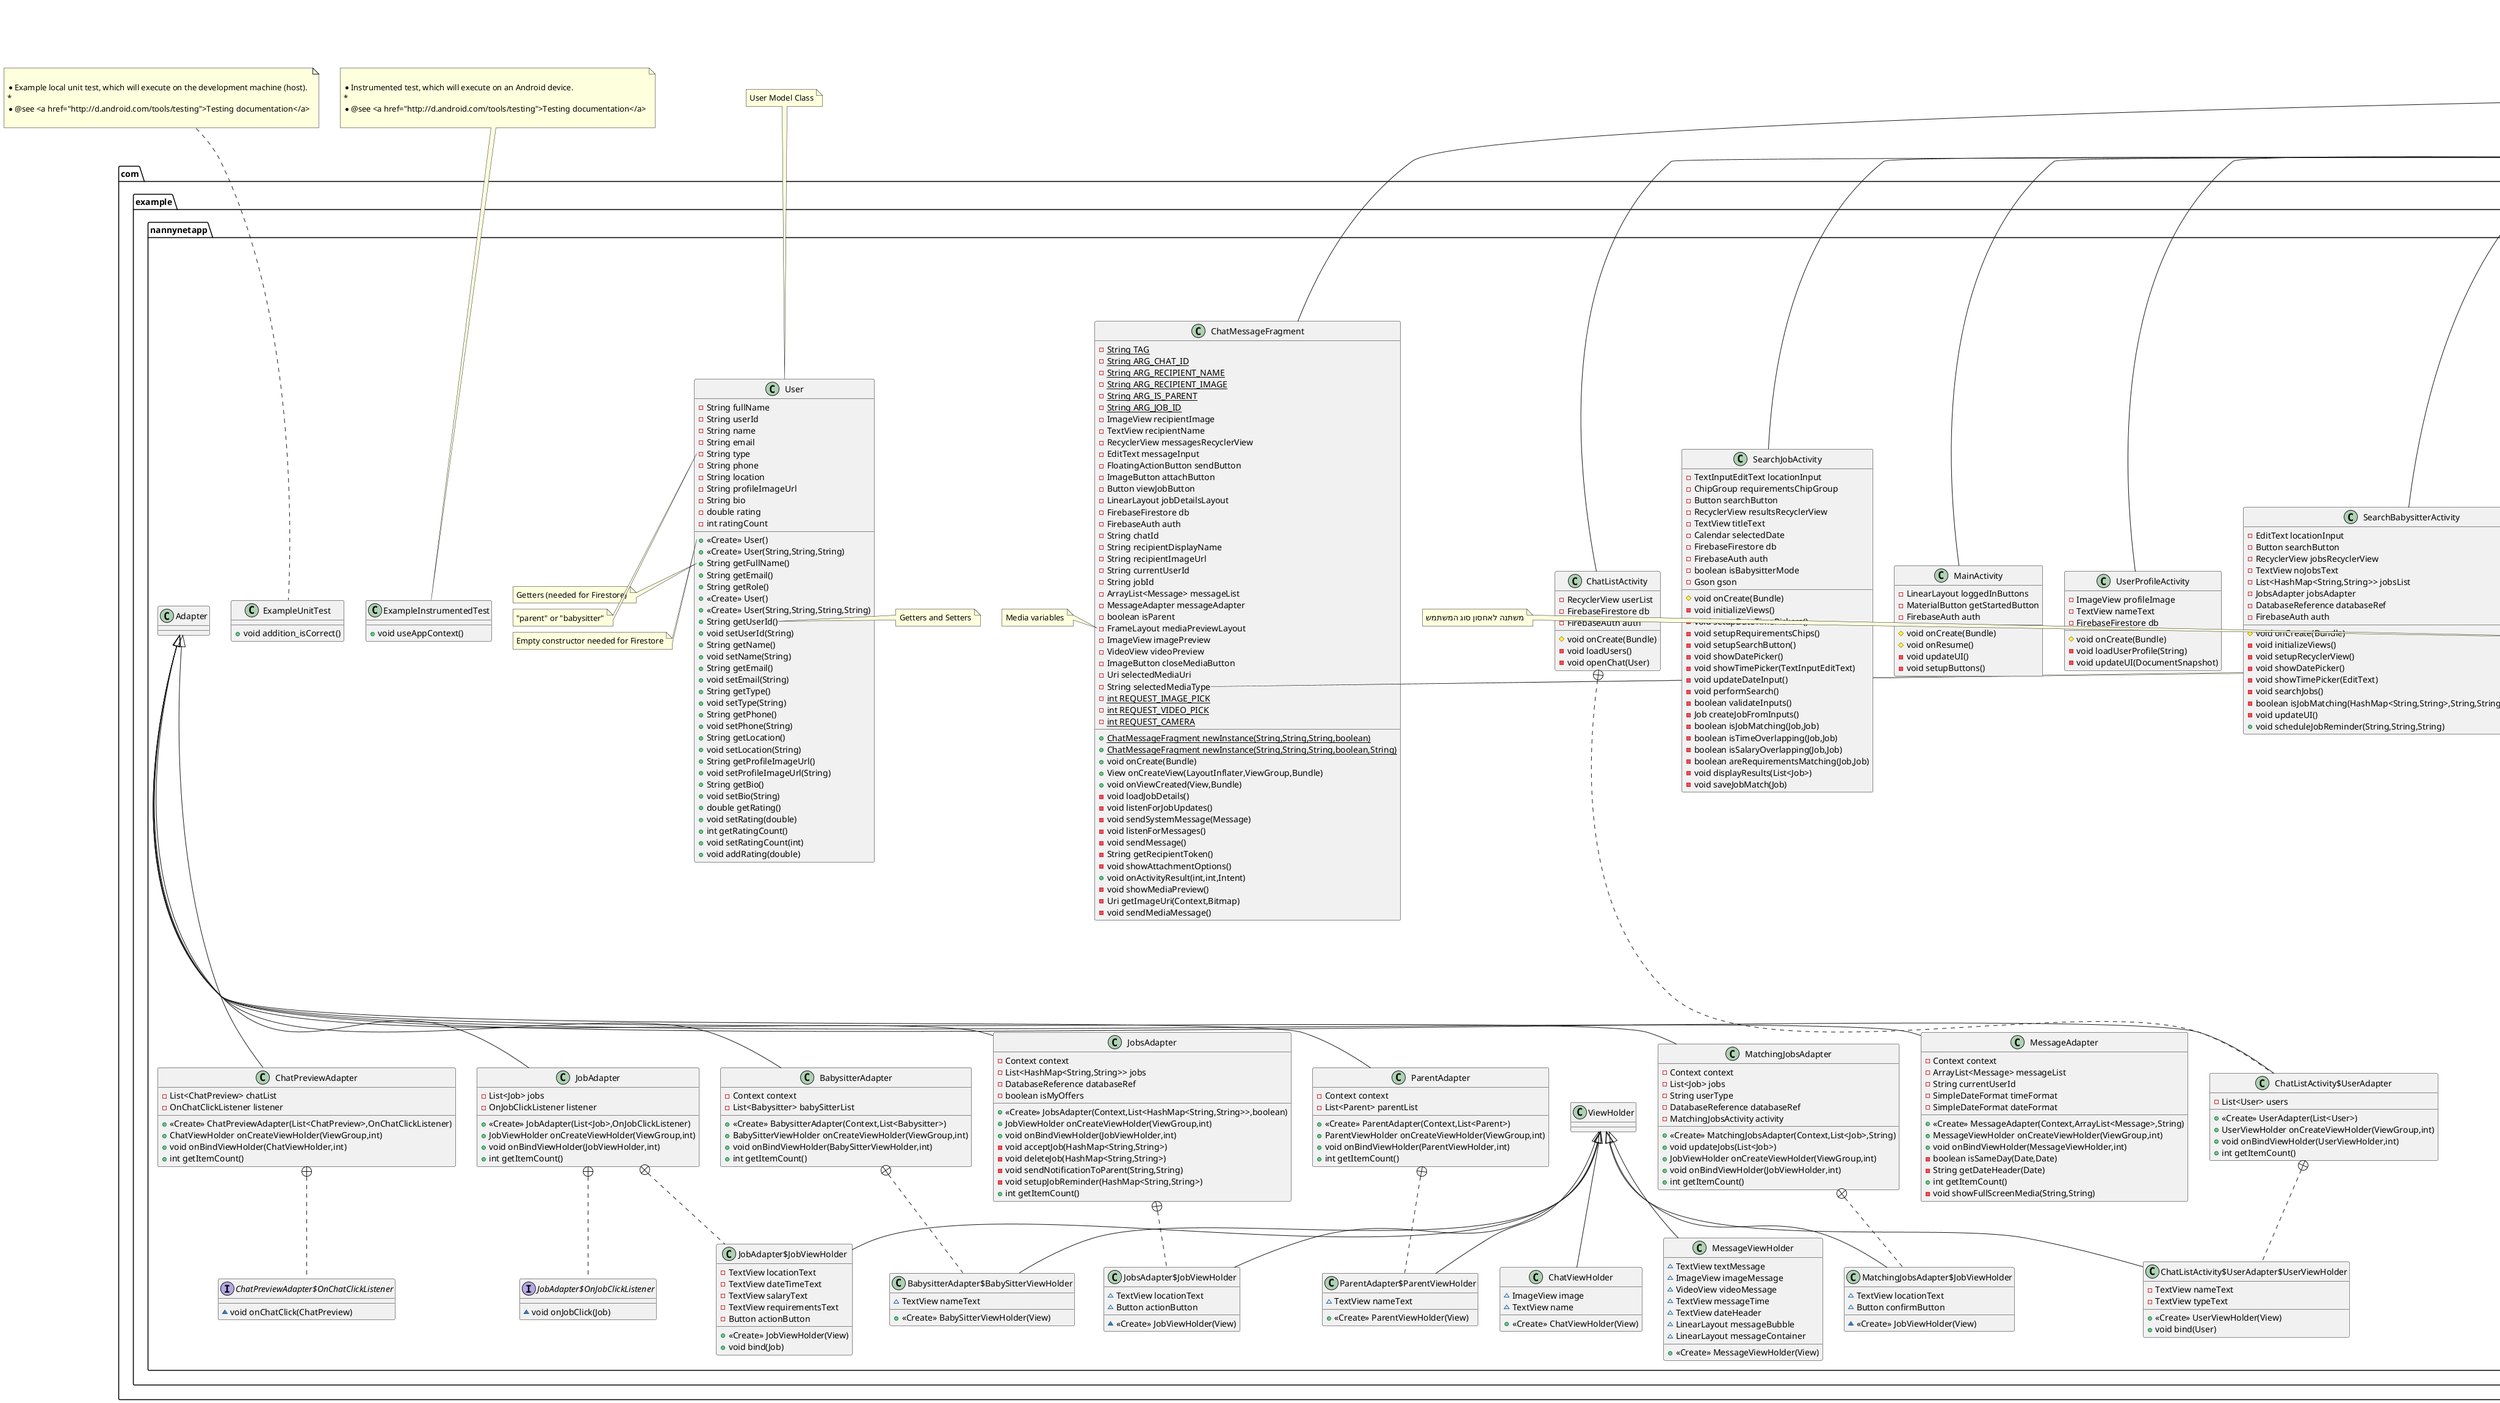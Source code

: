 @startuml
class com.example.nannynetapp.Parent {
- String fullName
- String location
- String date
- String startTime
- String endTime
- String phoneNumber
+ <<Create>> Parent()
+ <<Create>> Parent(String,String,String,String,String,String)
+ String getFullName()
+ String getLocation()
+ String getDate()
+ String getStartTime()
+ String getEndTime()
+ String getPhoneNumber()
}


class com.example.nannynetapp.MessageViewHolder {
~ TextView textMessage
~ ImageView imageMessage
~ VideoView videoMessage
~ TextView messageTime
~ TextView dateHeader
~ LinearLayout messageBubble
~ LinearLayout messageContainer
+ <<Create>> MessageViewHolder(View)
}


class com.example.nannynetapp.SettingsActivity {
- {static} int PICK_IMAGE_REQUEST
- {static} int CAMERA_REQUEST
- ImageView profileImage
- MaterialButton changeProfilePicBtn
- Switch notificationsSwitch
- FirebaseAuth auth
- DatabaseReference userDatabaseRef
- StorageReference storageRef
- Uri imageUri
# void onCreate(Bundle)
- void showImagePickerDialog()
# void onActivityResult(int,int,Intent)
- void uploadProfilePicture()
- void confirmDeleteAccount()
- void deleteAccount()
}


class com.example.nannynetapp.SearchParentActivity {
- EditText locationInput
- Button searchButton
- DatabaseReference databaseRef
# void onCreate(Bundle)
- void showDatePicker(EditText)
- void showTimePicker(EditText)
- void saveJobRequest()
}


class com.example.nannynetapp.ExampleUnitTest {
+ void addition_isCorrect()
}
note top of com.example.nannynetapp.ExampleUnitTest

 * Example local unit test, which will execute on the development machine (host).
 *
 * @see <a href="http://d.android.com/tools/testing">Testing documentation</a>
 
end note


class com.example.nannynetapp.ChatMessageFragment {
- {static} String TAG
- {static} String ARG_CHAT_ID
- {static} String ARG_RECIPIENT_NAME
- {static} String ARG_RECIPIENT_IMAGE
- {static} String ARG_IS_PARENT
- {static} String ARG_JOB_ID
- ImageView recipientImage
- TextView recipientName
- RecyclerView messagesRecyclerView
- EditText messageInput
- FloatingActionButton sendButton
- ImageButton attachButton
- Button viewJobButton
- LinearLayout jobDetailsLayout
- FirebaseFirestore db
- FirebaseAuth auth
- String chatId
- String recipientDisplayName
- String recipientImageUrl
- String currentUserId
- String jobId
- ArrayList<Message> messageList
- MessageAdapter messageAdapter
- boolean isParent
- FrameLayout mediaPreviewLayout
- ImageView imagePreview
- VideoView videoPreview
- ImageButton closeMediaButton
- Uri selectedMediaUri
- String selectedMediaType
- {static} int REQUEST_IMAGE_PICK
- {static} int REQUEST_VIDEO_PICK
- {static} int REQUEST_CAMERA
+ {static} ChatMessageFragment newInstance(String,String,String,boolean)
+ {static} ChatMessageFragment newInstance(String,String,String,boolean,String)
+ void onCreate(Bundle)
+ View onCreateView(LayoutInflater,ViewGroup,Bundle)
+ void onViewCreated(View,Bundle)
- void loadJobDetails()
- void listenForJobUpdates()
- void sendSystemMessage(Message)
- void listenForMessages()
- void sendMessage()
- String getRecipientToken()
- void showAttachmentOptions()
+ void onActivityResult(int,int,Intent)
- void showMediaPreview()
- Uri getImageUri(Context,Bitmap)
- void sendMediaMessage()
}
note left of com.example.nannynetapp.ChatMessageFragment::mediaPreviewLayout
 Media variables
end note
note right of com.example.nannynetapp.ChatMessageFragment::selectedMediaType
 "image" / "video"
end note


class com.example.nannynetapp.BabysitterAdapter {
- Context context
- List<Babysitter> babySitterList
+ <<Create>> BabysitterAdapter(Context,List<Babysitter>)
+ BabySitterViewHolder onCreateViewHolder(ViewGroup,int)
+ void onBindViewHolder(BabySitterViewHolder,int)
+ int getItemCount()
}


class com.example.nannynetapp.BabysitterAdapter$BabySitterViewHolder {
~ TextView nameText
+ <<Create>> BabySitterViewHolder(View)
}


class com.example.nannynetapp.Job {
- String jobId
- String parentId
- String location
- String date
- String startTime
- String endTime
- long startTimeMillis
- String status
- String babySitterId
- boolean isParentApproved
- boolean isBabysitterApproved
- String approvedBy
- String requirements
- double minHourlyRate
- double maxHourlyRate
- boolean reminderSent
- String parentName
- String babysitterName
- boolean isBabysitterSearch
+ <<Create>> Job()
+ <<Create>> Job(Job)
+ <<Create>> Job(String,String,String,String,String,String,long,String,String,String,double,double,boolean)
+ String getJobId()
+ void setJobId(String)
+ String getParentId()
+ void setParentId(String)
+ String getLocation()
+ void setLocation(String)
+ String getDate()
+ void setDate(String)
+ String getStartTime()
+ void setStartTime(String)
+ String getEndTime()
+ void setEndTime(String)
+ long getStartTimeMillis()
+ void setStartTimeMillis(long)
+ String getStatus()
+ void setStatus(String)
+ String getBabySitterId()
+ void setBabySitterId(String)
+ boolean isParentApproved()
+ void setParentApproved(boolean)
+ boolean isBabysitterApproved()
+ void setBabysitterApproved(boolean)
+ String getApprovedBy()
+ void setApprovedBy(String)
+ String getRequirements()
+ void setRequirements(String)
+ double getMinHourlyRate()
+ void setMinHourlyRate(double)
+ double getMaxHourlyRate()
+ void setMaxHourlyRate(double)
+ boolean isReminderSent()
+ void setReminderSent(boolean)
+ String getParentName()
+ void setParentName(String)
+ String getBabysitterName()
+ void setBabysitterName(String)
+ boolean isBabysitterSearch()
+ void setBabysitterSearch(boolean)
+ boolean isFullyApproved()
+ String getSalaryRangeText()
}
note left of com.example.nannynetapp.Job::status
 "Pending", "Approved", "Completed"
end note
note right of com.example.nannynetapp.Job::requirements
 JSON string of requirements
end note
note left of com.example.nannynetapp.Job::isBabysitterSearch
 true if this is a babysitter searching for jobs
end note

note left of com.example.nannynetapp.Job::Job()
 ריקון קונסטרקטור נחוץ ל-Firebase
end note
note right of com.example.nannynetapp.Job::Job(Job)
 קונסטרקטור העתקה
end note
note left of com.example.nannynetapp.Job::Job(String,String,String,String,String,String,long,String,String,String,double,double,boolean)
 קונסטרקטור מלא
end note
note right of com.example.nannynetapp.Job::getJobId()
 GETTERS & SETTERS
end note

class com.example.nannynetapp.ChatFragment {
- {static} String TAG
- RecyclerView recyclerView
- Button startChatButton
- FirebaseFirestore db
- FirebaseAuth auth
- ChatPreviewAdapter adapter
- List<ChatPreview> chatList
- String userType
+ <<Create>> ChatFragment()
+ void onCreate(Bundle)
+ View onCreateView(LayoutInflater,ViewGroup,Bundle)
+ void onResume()
- void openChatFragment(ChatPreview)
- void loadChatList()
- boolean isValidChatPartner(String)
- String getOtherUserId(List<String>,String)
- void updateStartChatButtonVisibility()
- void openNewChatDialog()
- void showNoUsersFoundMessage(String)
- void showSelectionDialog(List<String>,Map<String,String>)
- void createNewChat(String,String)
}


class com.example.nannynetapp.MatchingJobsActivity {
- RecyclerView matchingJobsRecyclerView
- TextView noMatchesText
- DatabaseReference databaseRef
- FirebaseAuth auth
- String userType
- MatchingJobsAdapter adapter
- {static} String CHANNEL_ID
- {static} int NOTIFICATION_ID
# void onCreate(Bundle)
- void setupRecyclerView()
- void loadMatches()
- void loadMatchingBabysitters()
- void loadMatchingJobs()
- void updateUI(List<Job>)
- void createNotificationChannel()
+ void sendJobConfirmationNotification(String,String)
+ void scheduleJobReminder(String,long)
+ void approveJob(Job,boolean)
- void sendNotificationToUser(String,String,String)
}


class com.example.nannynetapp.ExampleInstrumentedTest {
+ void useAppContext()
}
note top of com.example.nannynetapp.ExampleInstrumentedTest

 * Instrumented test, which will execute on an Android device.
 *
 * @see <a href="http://d.android.com/tools/testing">Testing documentation</a>
 
end note


class com.example.nannynetapp.JobsAdapter {
- Context context
- List<HashMap<String,String>> jobs
- DatabaseReference databaseRef
- boolean isMyOffers
+ <<Create>> JobsAdapter(Context,List<HashMap<String,String>>,boolean)
+ JobViewHolder onCreateViewHolder(ViewGroup,int)
+ void onBindViewHolder(JobViewHolder,int)
- void acceptJob(HashMap<String,String>)
- void deleteJob(HashMap<String,String>)
- void sendNotificationToParent(String,String)
- void setupJobReminder(HashMap<String,String>)
+ int getItemCount()
}


class com.example.nannynetapp.JobsAdapter$JobViewHolder {
~ TextView locationText
~ Button actionButton
~ <<Create>> JobViewHolder(View)
}


class com.example.nannynetapp.ChatPreview {
+ String chatId
+ String displayName
+ String imageUrl
+ String lastMessage
+ Date lastMessageTime
+ <<Create>> ChatPreview()
+ <<Create>> ChatPreview(String,String,String)
+ <<Create>> ChatPreview(String,String,String,String,Date)
}


class com.example.nannynetapp.models.Message {
- String senderId
- String receiverId
- String messageText
- String imageUrl
- String timestamp
- String type
+ <<Create>> Message()
+ <<Create>> Message(String,String,String,String,String,String)
+ String getSenderId()
+ String getReceiverId()
+ String getMessageText()
+ String getImageUrl()
+ String getTimestamp()
+ String getType()
}
note left of com.example.nannynetapp.models.Message::type
 "text", "image", "videoCall"
end note


class com.example.nannynetapp.ParentAdapter {
- Context context
- List<Parent> parentList
+ <<Create>> ParentAdapter(Context,List<Parent>)
+ ParentViewHolder onCreateViewHolder(ViewGroup,int)
+ void onBindViewHolder(ParentViewHolder,int)
+ int getItemCount()
}


class com.example.nannynetapp.ParentAdapter$ParentViewHolder {
~ TextView nameText
+ <<Create>> ParentViewHolder(View)
}


class com.example.nannynetapp.SignUpActivity {
- TextInputEditText fullNameInput
- MaterialButton signUpButton
- RadioGroup roleGroup
- FirebaseAuth auth
- DatabaseReference databaseRef
# void onCreate(Bundle)
- void checkIfUserExists()
- void registerUser()
- void saveUserToDatabase(String,String,String,String)
}


class com.example.nannynetapp.User {
- String fullName
+ <<Create>> User()
+ <<Create>> User(String,String,String)
+ String getFullName()
+ String getEmail()
+ String getRole()
}
note top of com.example.nannynetapp.User
 User Model Class
end note


note left of com.example.nannynetapp.User::getFullName()
 Getters (needed for Firestore)
end note

class com.example.nannynetapp.ReminderReceiver {
+ void onReceive(Context,Intent)
}

class com.example.nannynetapp.SearchBabysitterActivity {
- EditText locationInput
- Button searchButton
- RecyclerView jobsRecyclerView
- TextView noJobsText
- List<HashMap<String,String>> jobsList
- JobsAdapter jobsAdapter
- DatabaseReference databaseRef
- FirebaseAuth auth
# void onCreate(Bundle)
- void initializeViews()
- void setupRecyclerView()
- void showDatePicker()
- void showTimePicker(EditText)
- void searchJobs()
- boolean isJobMatching(HashMap<String,String>,String,String,String,String)
- void updateUI()
+ void scheduleJobReminder(String,String,String)
}


class com.example.nannynetapp.ChatPreviewAdapter {
- List<ChatPreview> chatList
- OnChatClickListener listener
+ <<Create>> ChatPreviewAdapter(List<ChatPreview>,OnChatClickListener)
+ ChatViewHolder onCreateViewHolder(ViewGroup,int)
+ void onBindViewHolder(ChatViewHolder,int)
+ int getItemCount()
}


interface com.example.nannynetapp.ChatPreviewAdapter$OnChatClickListener {
~ void onChatClick(ChatPreview)
}

class com.example.nannynetapp.Message {
- String senderId
- Date timestamp
- String type
- String content
+ <<Create>> Message()
+ <<Create>> Message(String,Date,String,String)
+ String getSenderId()
+ void setSenderId(String)
+ Date getTimestamp()
+ void setTimestamp(Date)
+ String getType()
+ void setType(String)
+ String getContent()
+ void setContent(String)
}
note left of com.example.nannynetapp.Message::type
 "text", "image", "video"
end note


class com.example.nannynetapp.adapters.MessageAdapter {
- {static} int TYPE_SENT
- {static} int TYPE_RECEIVED
- Context context
- List<Message> messageList
+ <<Create>> MessageAdapter(Context,List<Message>)
+ int getItemViewType(int)
+ MessageViewHolder onCreateViewHolder(ViewGroup,int)
+ void onBindViewHolder(MessageViewHolder,int)
+ int getItemCount()
}


class com.example.nannynetapp.adapters.MessageAdapter$MessageViewHolder {
~ TextView messageText
~ ImageView messageImage
+ <<Create>> MessageViewHolder(View)
}


class com.example.nannynetapp.NotificationMessage {
- String message
+ <<Create>> NotificationMessage()
+ <<Create>> NotificationMessage(String)
+ String getMessage()
}


class com.example.nannynetapp.Babysitter {
- String name
- String location
- String date
- String startTime
- String endTime
+ <<Create>> Babysitter()
+ <<Create>> Babysitter(String,String,String,String,String)
+ String getName()
+ String getLocation()
+ String getDate()
+ String getStartTime()
+ String getEndTime()
+ void setName(String)
+ void setLocation(String)
+ void setDate(String)
+ void setStartTime(String)
+ void setEndTime(String)
}

note left of com.example.nannynetapp.Babysitter::Babysitter()
 דרוש לפיירבייס
end note

class com.example.nannynetapp.NotificationHelper {
- {static} String TAG
+ {static} void showNotification(Context,String,String)
+ {static} void sendPushNotification(Context,String,String,String)
+ {static} void sendFCMNotification(String,String,String)
+ {static} void updateUserFCMToken(String)
}


class com.example.nannynetapp.UserProfileActivity {
- ImageView profileImage
- TextView nameText
- FirebaseFirestore db
# void onCreate(Bundle)
- void loadUserProfile(String)
- void updateUI(DocumentSnapshot)
}


class com.example.nannynetapp.MatchingJobsAdapter {
- Context context
- List<Job> jobs
- String userType
- DatabaseReference databaseRef
- MatchingJobsActivity activity
+ <<Create>> MatchingJobsAdapter(Context,List<Job>,String)
+ void updateJobs(List<Job>)
+ JobViewHolder onCreateViewHolder(ViewGroup,int)
+ void onBindViewHolder(JobViewHolder,int)
+ int getItemCount()
}


class com.example.nannynetapp.MatchingJobsAdapter$JobViewHolder {
~ TextView locationText
~ Button confirmButton
~ <<Create>> JobViewHolder(View)
}


class com.example.nannynetapp.JobAdapter {
- List<Job> jobs
- OnJobClickListener listener
+ <<Create>> JobAdapter(List<Job>,OnJobClickListener)
+ JobViewHolder onCreateViewHolder(ViewGroup,int)
+ void onBindViewHolder(JobViewHolder,int)
+ int getItemCount()
}


interface com.example.nannynetapp.JobAdapter$OnJobClickListener {
~ void onJobClick(Job)
}

class com.example.nannynetapp.JobAdapter$JobViewHolder {
- TextView locationText
- TextView dateTimeText
- TextView salaryText
- TextView requirementsText
- Button actionButton
+ <<Create>> JobViewHolder(View)
+ void bind(Job)
}


class com.example.nannynetapp.MainActivity {
- LinearLayout loggedInButtons
- MaterialButton getStartedButton
- FirebaseAuth auth
# void onCreate(Bundle)
# void onResume()
- void updateUI()
- void setupButtons()
}


class com.example.nannynetapp.ChatViewHolder {
~ ImageView image
~ TextView name
+ <<Create>> ChatViewHolder(View)
}


class com.example.nannynetapp.ChatListActivity {
- RecyclerView userList
- FirebaseFirestore db
- FirebaseAuth auth
# void onCreate(Bundle)
- void loadUsers()
- void openChat(User)
}


class com.example.nannynetapp.ChatListActivity$UserAdapter {
- List<User> users
+ <<Create>> UserAdapter(List<User>)
+ UserViewHolder onCreateViewHolder(ViewGroup,int)
+ void onBindViewHolder(UserViewHolder,int)
+ int getItemCount()
}


class com.example.nannynetapp.ChatListActivity$UserAdapter$UserViewHolder {
- TextView nameText
- TextView typeText
+ <<Create>> UserViewHolder(View)
+ void bind(User)
}


class com.example.nannynetapp.MessageAdapter {
- Context context
- ArrayList<Message> messageList
- String currentUserId
- SimpleDateFormat timeFormat
- SimpleDateFormat dateFormat
+ <<Create>> MessageAdapter(Context,ArrayList<Message>,String)
+ MessageViewHolder onCreateViewHolder(ViewGroup,int)
+ void onBindViewHolder(MessageViewHolder,int)
- boolean isSameDay(Date,Date)
- String getDateHeader(Date)
+ int getItemCount()
- void showFullScreenMedia(String,String)
}


class com.example.nannynetapp.SearchJobActivity {
- TextInputEditText locationInput
- ChipGroup requirementsChipGroup
- Button searchButton
- RecyclerView resultsRecyclerView
- TextView titleText
- Calendar selectedDate
- FirebaseFirestore db
- FirebaseAuth auth
- boolean isBabysitterMode
- Gson gson
# void onCreate(Bundle)
- void initializeViews()
- void setupDateTimePickers()
- void setupRequirementsChips()
- void setupSearchButton()
- void showDatePicker()
- void showTimePicker(TextInputEditText)
- void updateDateInput()
- void performSearch()
- boolean validateInputs()
- Job createJobFromInputs()
- boolean isJobMatching(Job,Job)
- boolean isTimeOverlapping(Job,Job)
- boolean isSalaryOverlapping(Job,Job)
- boolean areRequirementsMatching(Job,Job)
- void displayResults(List<Job>)
- void saveJobMatch(Job)
}


class com.example.nannynetapp.JobDetailsActivity {
- TextView locationText
- Button approveButton
- FirebaseFirestore db
- FirebaseAuth auth
- String jobId
- Job currentJob
- String userType
# void onCreate(Bundle)
- void loadJobDetails()
- void updateUI()
- void setupButtons()
}


class com.example.nannynetapp.User {
- String userId
- String name
- String email
- String type
- String phone
- String location
- String profileImageUrl
- String bio
- double rating
- int ratingCount
+ <<Create>> User()
+ <<Create>> User(String,String,String,String)
+ String getUserId()
+ void setUserId(String)
+ String getName()
+ void setName(String)
+ String getEmail()
+ void setEmail(String)
+ String getType()
+ void setType(String)
+ String getPhone()
+ void setPhone(String)
+ String getLocation()
+ void setLocation(String)
+ String getProfileImageUrl()
+ void setProfileImageUrl(String)
+ String getBio()
+ void setBio(String)
+ double getRating()
+ void setRating(double)
+ int getRatingCount()
+ void setRatingCount(int)
+ void addRating(double)
}
note left of com.example.nannynetapp.User::type
 "parent" or "babysitter"
end note

note left of com.example.nannynetapp.User::User()
 Empty constructor needed for Firestore
end note
note right of com.example.nannynetapp.User::getUserId()
 Getters and Setters
end note

class com.example.nannynetapp.HomeActivity {
- Button searchBabysitterBtn
- FirebaseAuth auth
- DatabaseReference databaseRef
- String userType
# void onCreate(Bundle)
}
note left of com.example.nannynetapp.HomeActivity::userType
 משתנה לאחסון סוג המשתמש
end note


class com.example.nannynetapp.LoginActivity {
- TextInputEditText emailInput
- MaterialButton loginButton
- TextView forgotPassword
- FirebaseAuth auth
- DatabaseReference databaseRef
# void onCreate(Bundle)
- void loginUser()
}


class com.example.nannynetapp.ForgotPasswordActivity {
- TextInputEditText inputEmail
- MaterialButton btnResetPassword
- FirebaseAuth auth
# void onCreate(Bundle)
- void resetPassword()
}


class com.example.nannynetapp.ChatActivity {
# void onCreate(Bundle)
}



com.example.nannynetapp.ViewHolder <|-- com.example.nannynetapp.MessageViewHolder
androidx.appcompat.app.AppCompatActivity <|-- com.example.nannynetapp.SettingsActivity
androidx.appcompat.app.AppCompatActivity <|-- com.example.nannynetapp.SearchParentActivity
androidx.fragment.app.Fragment <|-- com.example.nannynetapp.ChatMessageFragment
com.example.nannynetapp.Adapter <|-- com.example.nannynetapp.BabysitterAdapter
com.example.nannynetapp.BabysitterAdapter +.. com.example.nannynetapp.BabysitterAdapter$BabySitterViewHolder
com.example.nannynetapp.ViewHolder <|-- com.example.nannynetapp.BabysitterAdapter$BabySitterViewHolder
androidx.fragment.app.Fragment <|-- com.example.nannynetapp.ChatFragment
androidx.appcompat.app.AppCompatActivity <|-- com.example.nannynetapp.MatchingJobsActivity
com.example.nannynetapp.Adapter <|-- com.example.nannynetapp.JobsAdapter
com.example.nannynetapp.JobsAdapter +.. com.example.nannynetapp.JobsAdapter$JobViewHolder
com.example.nannynetapp.ViewHolder <|-- com.example.nannynetapp.JobsAdapter$JobViewHolder
com.example.nannynetapp.Adapter <|-- com.example.nannynetapp.ParentAdapter
com.example.nannynetapp.ParentAdapter +.. com.example.nannynetapp.ParentAdapter$ParentViewHolder
com.example.nannynetapp.ViewHolder <|-- com.example.nannynetapp.ParentAdapter$ParentViewHolder
androidx.appcompat.app.AppCompatActivity <|-- com.example.nannynetapp.SignUpActivity
android.content.BroadcastReceiver <|-- com.example.nannynetapp.ReminderReceiver
androidx.appcompat.app.AppCompatActivity <|-- com.example.nannynetapp.SearchBabysitterActivity
com.example.nannynetapp.Adapter <|-- com.example.nannynetapp.ChatPreviewAdapter
com.example.nannynetapp.ChatPreviewAdapter +.. com.example.nannynetapp.ChatPreviewAdapter$OnChatClickListener
com.example.nannynetapp.adapters.Adapter <|-- com.example.nannynetapp.adapters.MessageAdapter
com.example.nannynetapp.adapters.MessageAdapter +.. com.example.nannynetapp.adapters.MessageAdapter$MessageViewHolder
com.example.nannynetapp.adapters.ViewHolder <|-- com.example.nannynetapp.adapters.MessageAdapter$MessageViewHolder
androidx.appcompat.app.AppCompatActivity <|-- com.example.nannynetapp.UserProfileActivity
com.example.nannynetapp.Adapter <|-- com.example.nannynetapp.MatchingJobsAdapter
com.example.nannynetapp.MatchingJobsAdapter +.. com.example.nannynetapp.MatchingJobsAdapter$JobViewHolder
com.example.nannynetapp.ViewHolder <|-- com.example.nannynetapp.MatchingJobsAdapter$JobViewHolder
com.example.nannynetapp.Adapter <|-- com.example.nannynetapp.JobAdapter
com.example.nannynetapp.JobAdapter +.. com.example.nannynetapp.JobAdapter$OnJobClickListener
com.example.nannynetapp.JobAdapter +.. com.example.nannynetapp.JobAdapter$JobViewHolder
com.example.nannynetapp.ViewHolder <|-- com.example.nannynetapp.JobAdapter$JobViewHolder
androidx.appcompat.app.AppCompatActivity <|-- com.example.nannynetapp.MainActivity
com.example.nannynetapp.ViewHolder <|-- com.example.nannynetapp.ChatViewHolder
androidx.appcompat.app.AppCompatActivity <|-- com.example.nannynetapp.ChatListActivity
com.example.nannynetapp.ChatListActivity +.. com.example.nannynetapp.ChatListActivity$UserAdapter
com.example.nannynetapp.Adapter <|-- com.example.nannynetapp.ChatListActivity$UserAdapter
com.example.nannynetapp.ChatListActivity$UserAdapter +.. com.example.nannynetapp.ChatListActivity$UserAdapter$UserViewHolder
com.example.nannynetapp.ViewHolder <|-- com.example.nannynetapp.ChatListActivity$UserAdapter$UserViewHolder
com.example.nannynetapp.Adapter <|-- com.example.nannynetapp.MessageAdapter
androidx.appcompat.app.AppCompatActivity <|-- com.example.nannynetapp.SearchJobActivity
androidx.appcompat.app.AppCompatActivity <|-- com.example.nannynetapp.JobDetailsActivity
androidx.appcompat.app.AppCompatActivity <|-- com.example.nannynetapp.HomeActivity
androidx.appcompat.app.AppCompatActivity <|-- com.example.nannynetapp.LoginActivity
androidx.appcompat.app.AppCompatActivity <|-- com.example.nannynetapp.ForgotPasswordActivity
androidx.appcompat.app.AppCompatActivity <|-- com.example.nannynetapp.ChatActivity
@enduml